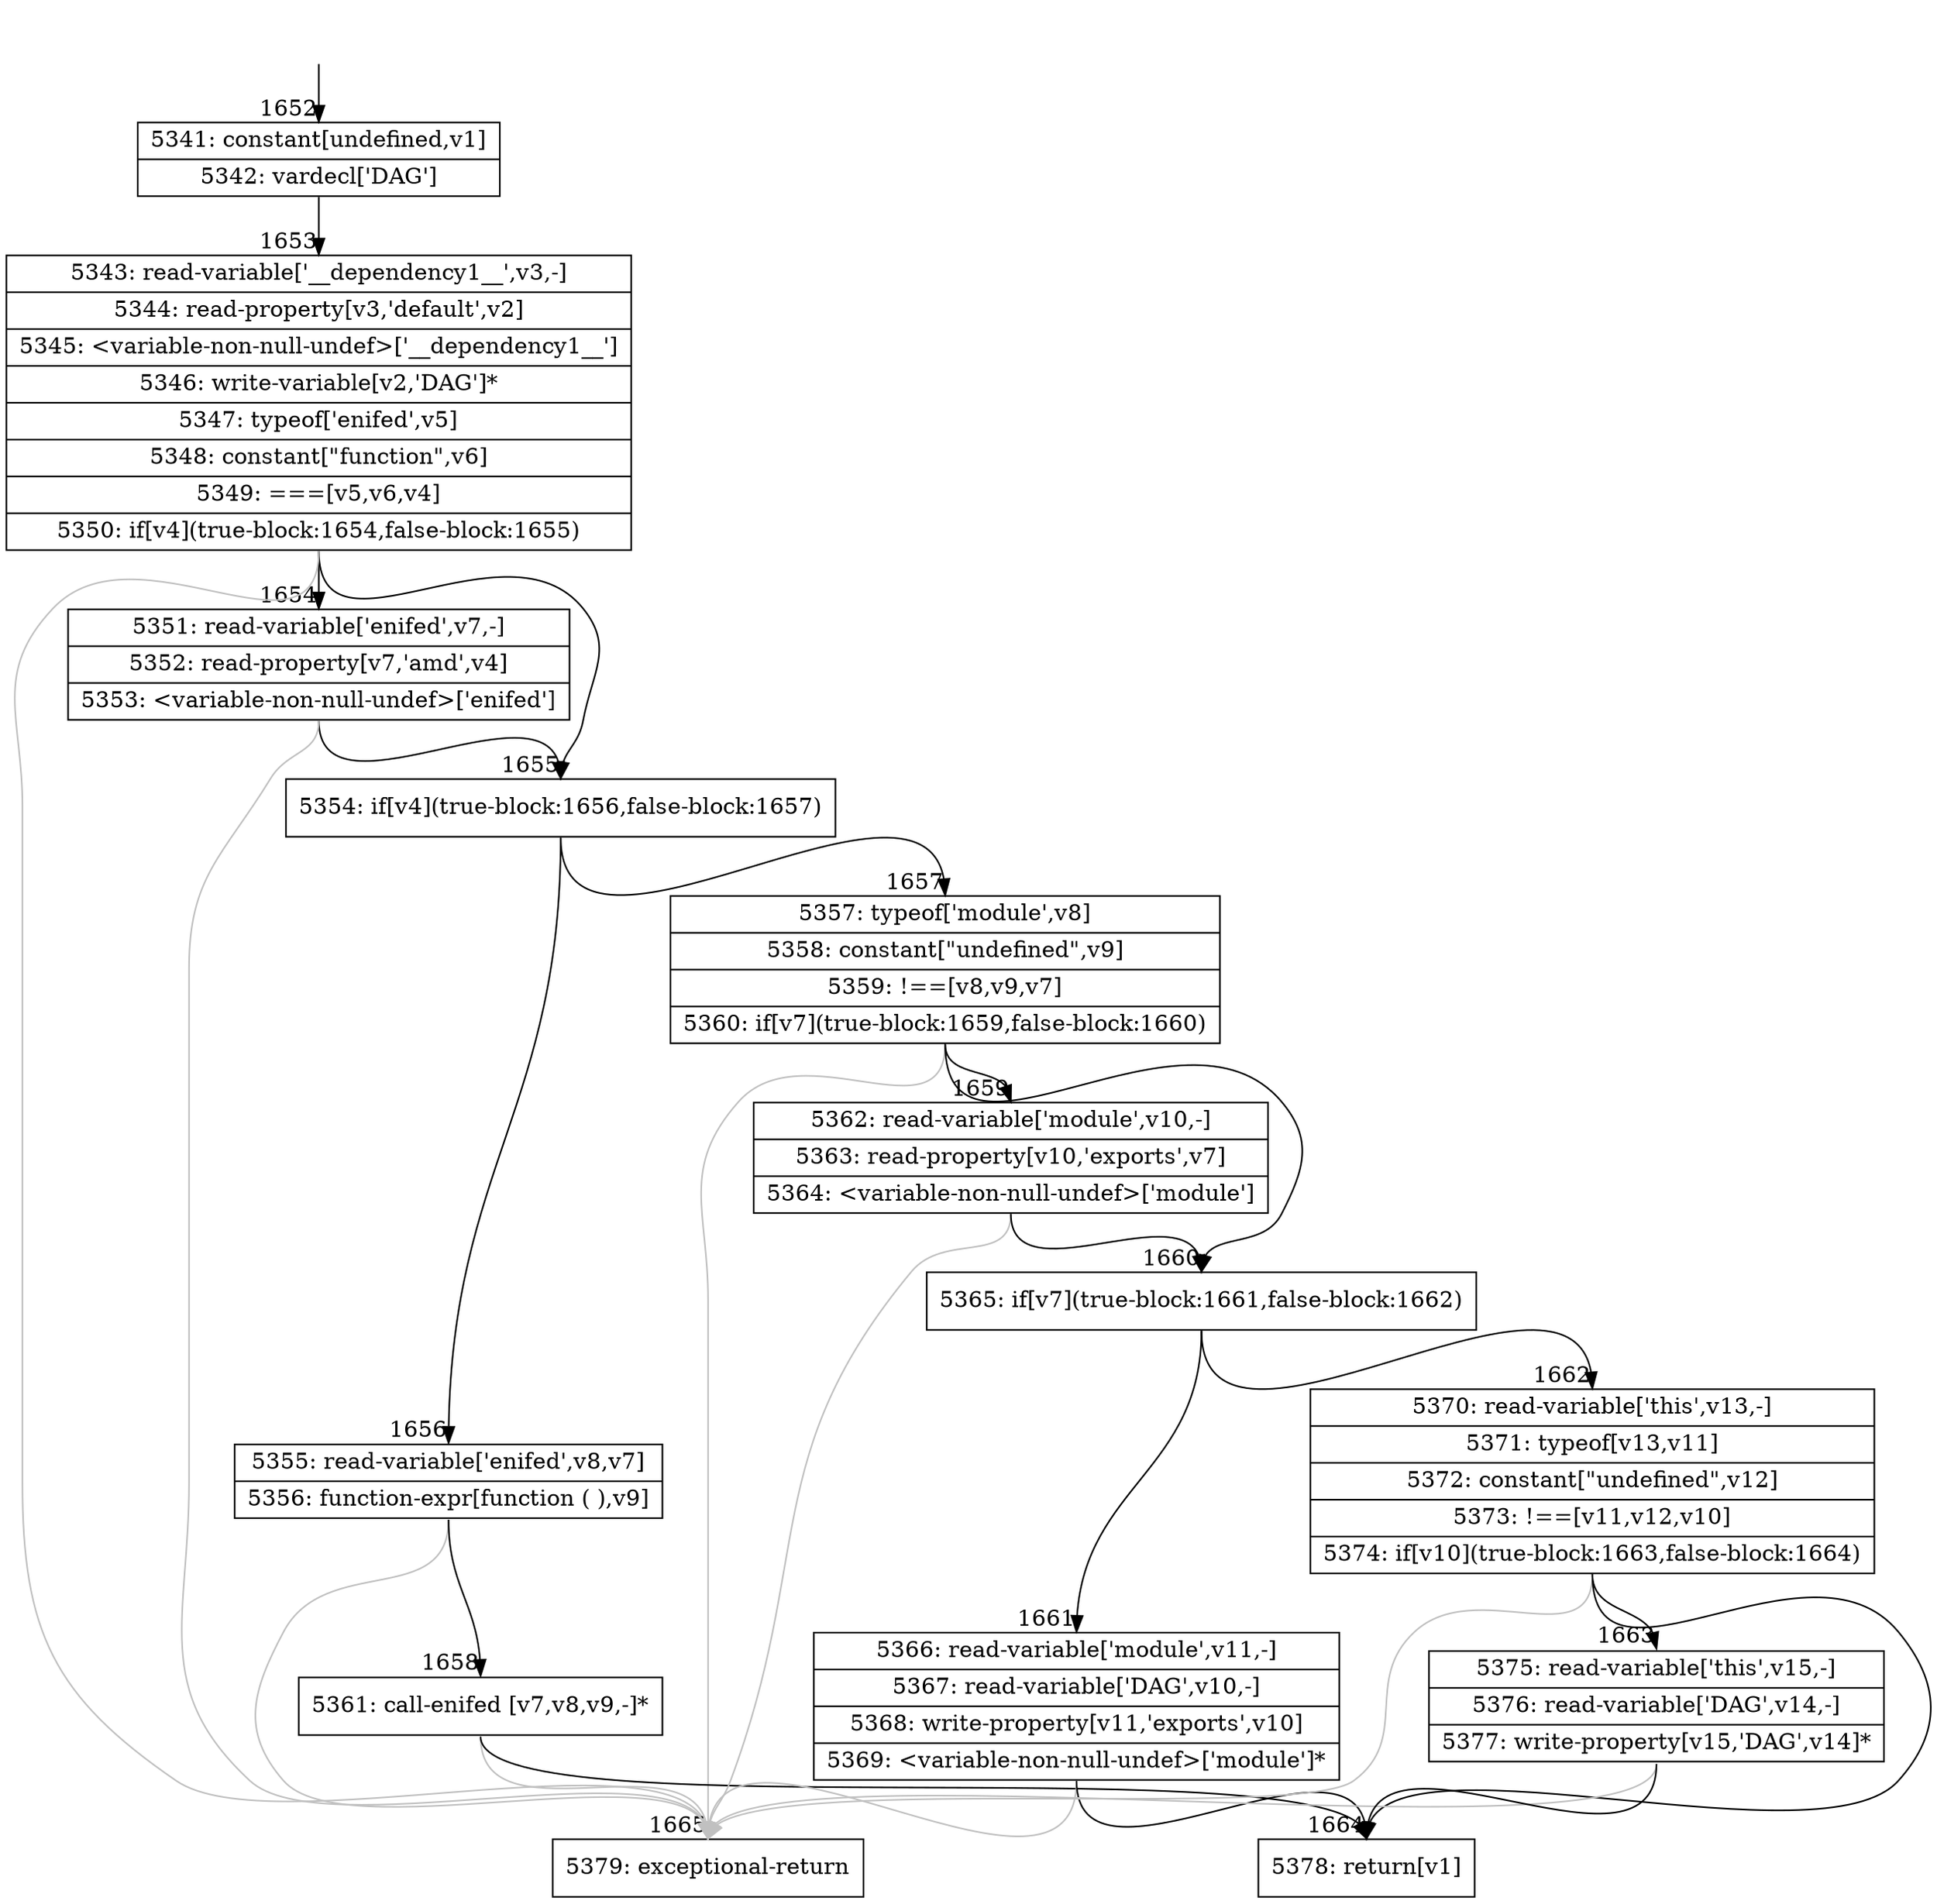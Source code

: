digraph {
rankdir="TD"
BB_entry124[shape=none,label=""];
BB_entry124 -> BB1652 [tailport=s, headport=n, headlabel="    1652"]
BB1652 [shape=record label="{5341: constant[undefined,v1]|5342: vardecl['DAG']}" ] 
BB1652 -> BB1653 [tailport=s, headport=n, headlabel="      1653"]
BB1653 [shape=record label="{5343: read-variable['__dependency1__',v3,-]|5344: read-property[v3,'default',v2]|5345: \<variable-non-null-undef\>['__dependency1__']|5346: write-variable[v2,'DAG']*|5347: typeof['enifed',v5]|5348: constant[\"function\",v6]|5349: ===[v5,v6,v4]|5350: if[v4](true-block:1654,false-block:1655)}" ] 
BB1653 -> BB1655 [tailport=s, headport=n, headlabel="      1655"]
BB1653 -> BB1654 [tailport=s, headport=n, headlabel="      1654"]
BB1653 -> BB1665 [tailport=s, headport=n, color=gray, headlabel="      1665"]
BB1654 [shape=record label="{5351: read-variable['enifed',v7,-]|5352: read-property[v7,'amd',v4]|5353: \<variable-non-null-undef\>['enifed']}" ] 
BB1654 -> BB1655 [tailport=s, headport=n]
BB1654 -> BB1665 [tailport=s, headport=n, color=gray]
BB1655 [shape=record label="{5354: if[v4](true-block:1656,false-block:1657)}" ] 
BB1655 -> BB1656 [tailport=s, headport=n, headlabel="      1656"]
BB1655 -> BB1657 [tailport=s, headport=n, headlabel="      1657"]
BB1656 [shape=record label="{5355: read-variable['enifed',v8,v7]|5356: function-expr[function ( ),v9]}" ] 
BB1656 -> BB1658 [tailport=s, headport=n, headlabel="      1658"]
BB1656 -> BB1665 [tailport=s, headport=n, color=gray]
BB1657 [shape=record label="{5357: typeof['module',v8]|5358: constant[\"undefined\",v9]|5359: !==[v8,v9,v7]|5360: if[v7](true-block:1659,false-block:1660)}" ] 
BB1657 -> BB1660 [tailport=s, headport=n, headlabel="      1660"]
BB1657 -> BB1659 [tailport=s, headport=n, headlabel="      1659"]
BB1657 -> BB1665 [tailport=s, headport=n, color=gray]
BB1658 [shape=record label="{5361: call-enifed [v7,v8,v9,-]*}" ] 
BB1658 -> BB1664 [tailport=s, headport=n, headlabel="      1664"]
BB1658 -> BB1665 [tailport=s, headport=n, color=gray]
BB1659 [shape=record label="{5362: read-variable['module',v10,-]|5363: read-property[v10,'exports',v7]|5364: \<variable-non-null-undef\>['module']}" ] 
BB1659 -> BB1660 [tailport=s, headport=n]
BB1659 -> BB1665 [tailport=s, headport=n, color=gray]
BB1660 [shape=record label="{5365: if[v7](true-block:1661,false-block:1662)}" ] 
BB1660 -> BB1661 [tailport=s, headport=n, headlabel="      1661"]
BB1660 -> BB1662 [tailport=s, headport=n, headlabel="      1662"]
BB1661 [shape=record label="{5366: read-variable['module',v11,-]|5367: read-variable['DAG',v10,-]|5368: write-property[v11,'exports',v10]|5369: \<variable-non-null-undef\>['module']*}" ] 
BB1661 -> BB1664 [tailport=s, headport=n]
BB1661 -> BB1665 [tailport=s, headport=n, color=gray]
BB1662 [shape=record label="{5370: read-variable['this',v13,-]|5371: typeof[v13,v11]|5372: constant[\"undefined\",v12]|5373: !==[v11,v12,v10]|5374: if[v10](true-block:1663,false-block:1664)}" ] 
BB1662 -> BB1663 [tailport=s, headport=n, headlabel="      1663"]
BB1662 -> BB1664 [tailport=s, headport=n]
BB1662 -> BB1665 [tailport=s, headport=n, color=gray]
BB1663 [shape=record label="{5375: read-variable['this',v15,-]|5376: read-variable['DAG',v14,-]|5377: write-property[v15,'DAG',v14]*}" ] 
BB1663 -> BB1664 [tailport=s, headport=n]
BB1663 -> BB1665 [tailport=s, headport=n, color=gray]
BB1664 [shape=record label="{5378: return[v1]}" ] 
BB1665 [shape=record label="{5379: exceptional-return}" ] 
//#$~ 2205
}
